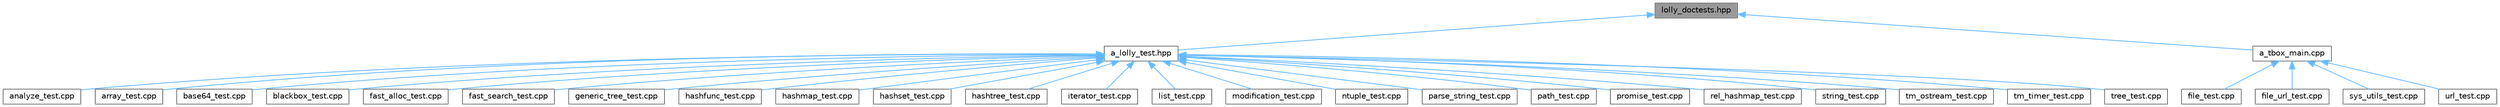 digraph "lolly_doctests.hpp"
{
 // LATEX_PDF_SIZE
  bgcolor="transparent";
  edge [fontname=Helvetica,fontsize=10,labelfontname=Helvetica,labelfontsize=10];
  node [fontname=Helvetica,fontsize=10,shape=box,height=0.2,width=0.4];
  Node1 [label="lolly_doctests.hpp",height=0.2,width=0.4,color="gray40", fillcolor="grey60", style="filled", fontcolor="black",tooltip=" "];
  Node1 -> Node2 [dir="back",color="steelblue1",style="solid"];
  Node2 [label="a_lolly_test.hpp",height=0.2,width=0.4,color="grey40", fillcolor="white", style="filled",URL="$a__lolly__test_8hpp.html",tooltip=" "];
  Node2 -> Node3 [dir="back",color="steelblue1",style="solid"];
  Node3 [label="analyze_test.cpp",height=0.2,width=0.4,color="grey40", fillcolor="white", style="filled",URL="$analyze__test_8cpp.html",tooltip=" "];
  Node2 -> Node4 [dir="back",color="steelblue1",style="solid"];
  Node4 [label="array_test.cpp",height=0.2,width=0.4,color="grey40", fillcolor="white", style="filled",URL="$array__test_8cpp.html",tooltip=" "];
  Node2 -> Node5 [dir="back",color="steelblue1",style="solid"];
  Node5 [label="base64_test.cpp",height=0.2,width=0.4,color="grey40", fillcolor="white", style="filled",URL="$base64__test_8cpp.html",tooltip=" "];
  Node2 -> Node6 [dir="back",color="steelblue1",style="solid"];
  Node6 [label="blackbox_test.cpp",height=0.2,width=0.4,color="grey40", fillcolor="white", style="filled",URL="$blackbox__test_8cpp.html",tooltip=" "];
  Node2 -> Node7 [dir="back",color="steelblue1",style="solid"];
  Node7 [label="fast_alloc_test.cpp",height=0.2,width=0.4,color="grey40", fillcolor="white", style="filled",URL="$fast__alloc__test_8cpp.html",tooltip=" "];
  Node2 -> Node8 [dir="back",color="steelblue1",style="solid"];
  Node8 [label="fast_search_test.cpp",height=0.2,width=0.4,color="grey40", fillcolor="white", style="filled",URL="$fast__search__test_8cpp.html",tooltip=" "];
  Node2 -> Node9 [dir="back",color="steelblue1",style="solid"];
  Node9 [label="generic_tree_test.cpp",height=0.2,width=0.4,color="grey40", fillcolor="white", style="filled",URL="$generic__tree__test_8cpp.html",tooltip=" "];
  Node2 -> Node10 [dir="back",color="steelblue1",style="solid"];
  Node10 [label="hashfunc_test.cpp",height=0.2,width=0.4,color="grey40", fillcolor="white", style="filled",URL="$hashfunc__test_8cpp.html",tooltip=" "];
  Node2 -> Node11 [dir="back",color="steelblue1",style="solid"];
  Node11 [label="hashmap_test.cpp",height=0.2,width=0.4,color="grey40", fillcolor="white", style="filled",URL="$hashmap__test_8cpp.html",tooltip=" "];
  Node2 -> Node12 [dir="back",color="steelblue1",style="solid"];
  Node12 [label="hashset_test.cpp",height=0.2,width=0.4,color="grey40", fillcolor="white", style="filled",URL="$hashset__test_8cpp.html",tooltip=" "];
  Node2 -> Node13 [dir="back",color="steelblue1",style="solid"];
  Node13 [label="hashtree_test.cpp",height=0.2,width=0.4,color="grey40", fillcolor="white", style="filled",URL="$hashtree__test_8cpp.html",tooltip=" "];
  Node2 -> Node14 [dir="back",color="steelblue1",style="solid"];
  Node14 [label="iterator_test.cpp",height=0.2,width=0.4,color="grey40", fillcolor="white", style="filled",URL="$iterator__test_8cpp.html",tooltip=" "];
  Node2 -> Node15 [dir="back",color="steelblue1",style="solid"];
  Node15 [label="list_test.cpp",height=0.2,width=0.4,color="grey40", fillcolor="white", style="filled",URL="$list__test_8cpp.html",tooltip=" "];
  Node2 -> Node16 [dir="back",color="steelblue1",style="solid"];
  Node16 [label="modification_test.cpp",height=0.2,width=0.4,color="grey40", fillcolor="white", style="filled",URL="$modification__test_8cpp.html",tooltip=" "];
  Node2 -> Node17 [dir="back",color="steelblue1",style="solid"];
  Node17 [label="ntuple_test.cpp",height=0.2,width=0.4,color="grey40", fillcolor="white", style="filled",URL="$ntuple__test_8cpp.html",tooltip=" "];
  Node2 -> Node18 [dir="back",color="steelblue1",style="solid"];
  Node18 [label="parse_string_test.cpp",height=0.2,width=0.4,color="grey40", fillcolor="white", style="filled",URL="$parse__string__test_8cpp.html",tooltip=" "];
  Node2 -> Node19 [dir="back",color="steelblue1",style="solid"];
  Node19 [label="path_test.cpp",height=0.2,width=0.4,color="grey40", fillcolor="white", style="filled",URL="$path__test_8cpp.html",tooltip=" "];
  Node2 -> Node20 [dir="back",color="steelblue1",style="solid"];
  Node20 [label="promise_test.cpp",height=0.2,width=0.4,color="grey40", fillcolor="white", style="filled",URL="$promise__test_8cpp.html",tooltip=" "];
  Node2 -> Node21 [dir="back",color="steelblue1",style="solid"];
  Node21 [label="rel_hashmap_test.cpp",height=0.2,width=0.4,color="grey40", fillcolor="white", style="filled",URL="$rel__hashmap__test_8cpp.html",tooltip=" "];
  Node2 -> Node22 [dir="back",color="steelblue1",style="solid"];
  Node22 [label="string_test.cpp",height=0.2,width=0.4,color="grey40", fillcolor="white", style="filled",URL="$string__test_8cpp.html",tooltip=" "];
  Node2 -> Node23 [dir="back",color="steelblue1",style="solid"];
  Node23 [label="tm_ostream_test.cpp",height=0.2,width=0.4,color="grey40", fillcolor="white", style="filled",URL="$tm__ostream__test_8cpp.html",tooltip=" "];
  Node2 -> Node24 [dir="back",color="steelblue1",style="solid"];
  Node24 [label="tm_timer_test.cpp",height=0.2,width=0.4,color="grey40", fillcolor="white", style="filled",URL="$tm__timer__test_8cpp.html",tooltip=" "];
  Node2 -> Node25 [dir="back",color="steelblue1",style="solid"];
  Node25 [label="tree_test.cpp",height=0.2,width=0.4,color="grey40", fillcolor="white", style="filled",URL="$tree__test_8cpp.html",tooltip=" "];
  Node1 -> Node26 [dir="back",color="steelblue1",style="solid"];
  Node26 [label="a_tbox_main.cpp",height=0.2,width=0.4,color="grey40", fillcolor="white", style="filled",URL="$a__tbox__main_8cpp.html",tooltip=" "];
  Node26 -> Node27 [dir="back",color="steelblue1",style="solid"];
  Node27 [label="file_test.cpp",height=0.2,width=0.4,color="grey40", fillcolor="white", style="filled",URL="$file__test_8cpp.html",tooltip=" "];
  Node26 -> Node28 [dir="back",color="steelblue1",style="solid"];
  Node28 [label="file_url_test.cpp",height=0.2,width=0.4,color="grey40", fillcolor="white", style="filled",URL="$file__url__test_8cpp.html",tooltip=" "];
  Node26 -> Node29 [dir="back",color="steelblue1",style="solid"];
  Node29 [label="sys_utils_test.cpp",height=0.2,width=0.4,color="grey40", fillcolor="white", style="filled",URL="$sys__utils__test_8cpp.html",tooltip=" "];
  Node26 -> Node30 [dir="back",color="steelblue1",style="solid"];
  Node30 [label="url_test.cpp",height=0.2,width=0.4,color="grey40", fillcolor="white", style="filled",URL="$url__test_8cpp.html",tooltip=" "];
}
